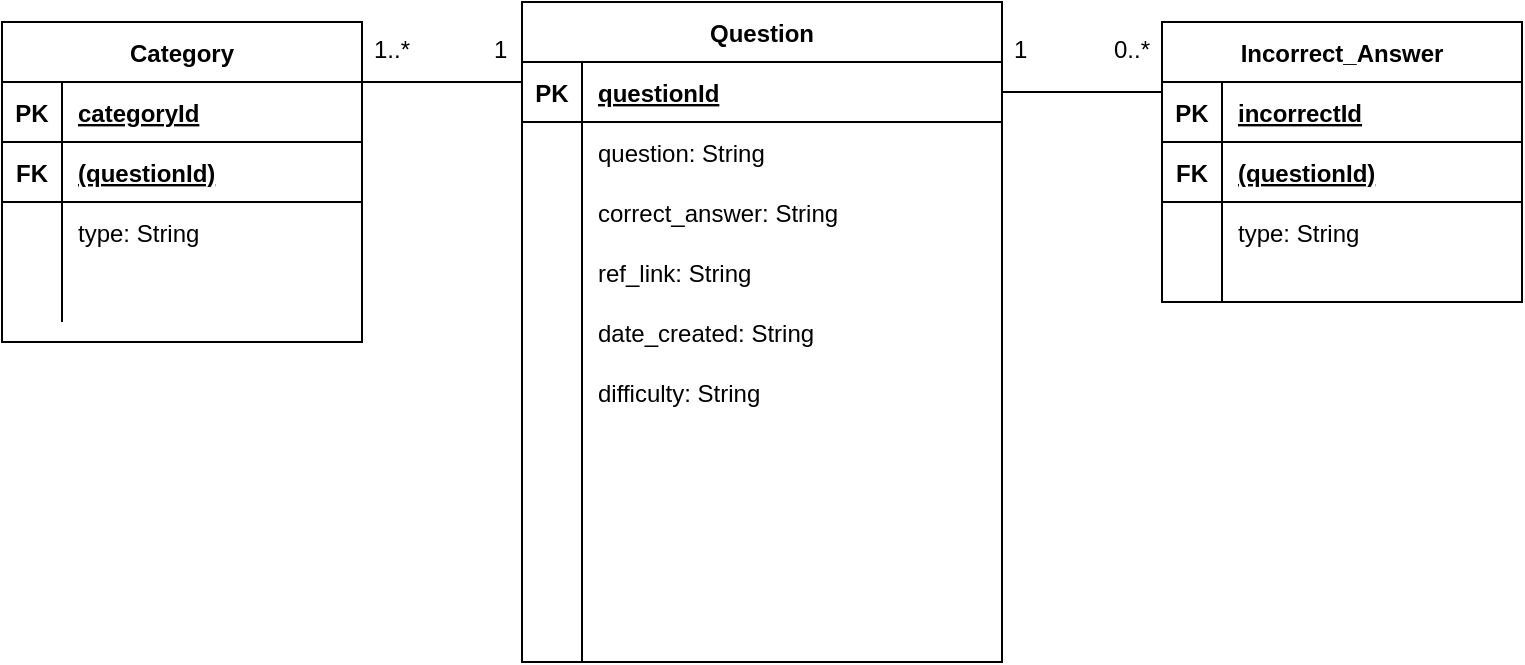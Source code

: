 <mxfile>
    <diagram id="NtKUZ6-dRo7CbF5ep3gk" name="Page-1">
        <mxGraphModel dx="694" dy="315" grid="1" gridSize="10" guides="1" tooltips="1" connect="1" arrows="1" fold="1" page="1" pageScale="1" pageWidth="850" pageHeight="1100" math="0" shadow="0">
            <root>
                <mxCell id="0"/>
                <mxCell id="1" parent="0"/>
                <mxCell id="zMlRx4CYr_e2pJP0gqX0-1" value="Question" style="shape=table;startSize=30;container=1;collapsible=1;childLayout=tableLayout;fixedRows=1;rowLines=0;fontStyle=1;align=center;resizeLast=1;" parent="1" vertex="1">
                    <mxGeometry x="320" y="80" width="240" height="330" as="geometry"/>
                </mxCell>
                <mxCell id="zMlRx4CYr_e2pJP0gqX0-2" value="" style="shape=tableRow;horizontal=0;startSize=0;swimlaneHead=0;swimlaneBody=0;fillColor=none;collapsible=0;dropTarget=0;points=[[0,0.5],[1,0.5]];portConstraint=eastwest;top=0;left=0;right=0;bottom=1;" parent="zMlRx4CYr_e2pJP0gqX0-1" vertex="1">
                    <mxGeometry y="30" width="240" height="30" as="geometry"/>
                </mxCell>
                <mxCell id="zMlRx4CYr_e2pJP0gqX0-3" value="PK" style="shape=partialRectangle;connectable=0;fillColor=none;top=0;left=0;bottom=0;right=0;fontStyle=1;overflow=hidden;" parent="zMlRx4CYr_e2pJP0gqX0-2" vertex="1">
                    <mxGeometry width="30" height="30" as="geometry">
                        <mxRectangle width="30" height="30" as="alternateBounds"/>
                    </mxGeometry>
                </mxCell>
                <mxCell id="zMlRx4CYr_e2pJP0gqX0-4" value="questionId" style="shape=partialRectangle;connectable=0;fillColor=none;top=0;left=0;bottom=0;right=0;align=left;spacingLeft=6;fontStyle=5;overflow=hidden;" parent="zMlRx4CYr_e2pJP0gqX0-2" vertex="1">
                    <mxGeometry x="30" width="210" height="30" as="geometry">
                        <mxRectangle width="210" height="30" as="alternateBounds"/>
                    </mxGeometry>
                </mxCell>
                <mxCell id="zMlRx4CYr_e2pJP0gqX0-5" value="" style="shape=tableRow;horizontal=0;startSize=0;swimlaneHead=0;swimlaneBody=0;fillColor=none;collapsible=0;dropTarget=0;points=[[0,0.5],[1,0.5]];portConstraint=eastwest;top=0;left=0;right=0;bottom=0;" parent="zMlRx4CYr_e2pJP0gqX0-1" vertex="1">
                    <mxGeometry y="60" width="240" height="30" as="geometry"/>
                </mxCell>
                <mxCell id="zMlRx4CYr_e2pJP0gqX0-6" value="" style="shape=partialRectangle;connectable=0;fillColor=none;top=0;left=0;bottom=0;right=0;editable=1;overflow=hidden;" parent="zMlRx4CYr_e2pJP0gqX0-5" vertex="1">
                    <mxGeometry width="30" height="30" as="geometry">
                        <mxRectangle width="30" height="30" as="alternateBounds"/>
                    </mxGeometry>
                </mxCell>
                <mxCell id="zMlRx4CYr_e2pJP0gqX0-7" value="question: String" style="shape=partialRectangle;connectable=0;fillColor=none;top=0;left=0;bottom=0;right=0;align=left;spacingLeft=6;overflow=hidden;" parent="zMlRx4CYr_e2pJP0gqX0-5" vertex="1">
                    <mxGeometry x="30" width="210" height="30" as="geometry">
                        <mxRectangle width="210" height="30" as="alternateBounds"/>
                    </mxGeometry>
                </mxCell>
                <mxCell id="zMlRx4CYr_e2pJP0gqX0-8" value="" style="shape=tableRow;horizontal=0;startSize=0;swimlaneHead=0;swimlaneBody=0;fillColor=none;collapsible=0;dropTarget=0;points=[[0,0.5],[1,0.5]];portConstraint=eastwest;top=0;left=0;right=0;bottom=0;" parent="zMlRx4CYr_e2pJP0gqX0-1" vertex="1">
                    <mxGeometry y="90" width="240" height="30" as="geometry"/>
                </mxCell>
                <mxCell id="zMlRx4CYr_e2pJP0gqX0-9" value="" style="shape=partialRectangle;connectable=0;fillColor=none;top=0;left=0;bottom=0;right=0;editable=1;overflow=hidden;" parent="zMlRx4CYr_e2pJP0gqX0-8" vertex="1">
                    <mxGeometry width="30" height="30" as="geometry">
                        <mxRectangle width="30" height="30" as="alternateBounds"/>
                    </mxGeometry>
                </mxCell>
                <mxCell id="zMlRx4CYr_e2pJP0gqX0-10" value="correct_answer: String" style="shape=partialRectangle;connectable=0;fillColor=none;top=0;left=0;bottom=0;right=0;align=left;spacingLeft=6;overflow=hidden;" parent="zMlRx4CYr_e2pJP0gqX0-8" vertex="1">
                    <mxGeometry x="30" width="210" height="30" as="geometry">
                        <mxRectangle width="210" height="30" as="alternateBounds"/>
                    </mxGeometry>
                </mxCell>
                <mxCell id="zMlRx4CYr_e2pJP0gqX0-11" value="" style="shape=tableRow;horizontal=0;startSize=0;swimlaneHead=0;swimlaneBody=0;fillColor=none;collapsible=0;dropTarget=0;points=[[0,0.5],[1,0.5]];portConstraint=eastwest;top=0;left=0;right=0;bottom=0;" parent="zMlRx4CYr_e2pJP0gqX0-1" vertex="1">
                    <mxGeometry y="120" width="240" height="30" as="geometry"/>
                </mxCell>
                <mxCell id="zMlRx4CYr_e2pJP0gqX0-12" value="" style="shape=partialRectangle;connectable=0;fillColor=none;top=0;left=0;bottom=0;right=0;editable=1;overflow=hidden;" parent="zMlRx4CYr_e2pJP0gqX0-11" vertex="1">
                    <mxGeometry width="30" height="30" as="geometry">
                        <mxRectangle width="30" height="30" as="alternateBounds"/>
                    </mxGeometry>
                </mxCell>
                <mxCell id="zMlRx4CYr_e2pJP0gqX0-13" value="ref_link: String" style="shape=partialRectangle;connectable=0;fillColor=none;top=0;left=0;bottom=0;right=0;align=left;spacingLeft=6;overflow=hidden;" parent="zMlRx4CYr_e2pJP0gqX0-11" vertex="1">
                    <mxGeometry x="30" width="210" height="30" as="geometry">
                        <mxRectangle width="210" height="30" as="alternateBounds"/>
                    </mxGeometry>
                </mxCell>
                <mxCell id="zMlRx4CYr_e2pJP0gqX0-62" value="" style="shape=tableRow;horizontal=0;startSize=0;swimlaneHead=0;swimlaneBody=0;fillColor=none;collapsible=0;dropTarget=0;points=[[0,0.5],[1,0.5]];portConstraint=eastwest;top=0;left=0;right=0;bottom=0;" parent="zMlRx4CYr_e2pJP0gqX0-1" vertex="1">
                    <mxGeometry y="150" width="240" height="30" as="geometry"/>
                </mxCell>
                <mxCell id="zMlRx4CYr_e2pJP0gqX0-63" value="" style="shape=partialRectangle;connectable=0;fillColor=none;top=0;left=0;bottom=0;right=0;editable=1;overflow=hidden;" parent="zMlRx4CYr_e2pJP0gqX0-62" vertex="1">
                    <mxGeometry width="30" height="30" as="geometry">
                        <mxRectangle width="30" height="30" as="alternateBounds"/>
                    </mxGeometry>
                </mxCell>
                <mxCell id="zMlRx4CYr_e2pJP0gqX0-64" value="date_created: String" style="shape=partialRectangle;connectable=0;fillColor=none;top=0;left=0;bottom=0;right=0;align=left;spacingLeft=6;overflow=hidden;" parent="zMlRx4CYr_e2pJP0gqX0-62" vertex="1">
                    <mxGeometry x="30" width="210" height="30" as="geometry">
                        <mxRectangle width="210" height="30" as="alternateBounds"/>
                    </mxGeometry>
                </mxCell>
                <mxCell id="zMlRx4CYr_e2pJP0gqX0-65" value="" style="shape=tableRow;horizontal=0;startSize=0;swimlaneHead=0;swimlaneBody=0;fillColor=none;collapsible=0;dropTarget=0;points=[[0,0.5],[1,0.5]];portConstraint=eastwest;top=0;left=0;right=0;bottom=0;" parent="zMlRx4CYr_e2pJP0gqX0-1" vertex="1">
                    <mxGeometry y="180" width="240" height="30" as="geometry"/>
                </mxCell>
                <mxCell id="zMlRx4CYr_e2pJP0gqX0-66" value="" style="shape=partialRectangle;connectable=0;fillColor=none;top=0;left=0;bottom=0;right=0;editable=1;overflow=hidden;" parent="zMlRx4CYr_e2pJP0gqX0-65" vertex="1">
                    <mxGeometry width="30" height="30" as="geometry">
                        <mxRectangle width="30" height="30" as="alternateBounds"/>
                    </mxGeometry>
                </mxCell>
                <mxCell id="zMlRx4CYr_e2pJP0gqX0-67" value="difficulty: String" style="shape=partialRectangle;connectable=0;fillColor=none;top=0;left=0;bottom=0;right=0;align=left;spacingLeft=6;overflow=hidden;" parent="zMlRx4CYr_e2pJP0gqX0-65" vertex="1">
                    <mxGeometry x="30" width="210" height="30" as="geometry">
                        <mxRectangle width="210" height="30" as="alternateBounds"/>
                    </mxGeometry>
                </mxCell>
                <mxCell id="zMlRx4CYr_e2pJP0gqX0-56" value="" style="shape=tableRow;horizontal=0;startSize=0;swimlaneHead=0;swimlaneBody=0;fillColor=none;collapsible=0;dropTarget=0;points=[[0,0.5],[1,0.5]];portConstraint=eastwest;top=0;left=0;right=0;bottom=0;" parent="zMlRx4CYr_e2pJP0gqX0-1" vertex="1">
                    <mxGeometry y="210" width="240" height="30" as="geometry"/>
                </mxCell>
                <mxCell id="zMlRx4CYr_e2pJP0gqX0-57" value="" style="shape=partialRectangle;connectable=0;fillColor=none;top=0;left=0;bottom=0;right=0;editable=1;overflow=hidden;" parent="zMlRx4CYr_e2pJP0gqX0-56" vertex="1">
                    <mxGeometry width="30" height="30" as="geometry">
                        <mxRectangle width="30" height="30" as="alternateBounds"/>
                    </mxGeometry>
                </mxCell>
                <mxCell id="zMlRx4CYr_e2pJP0gqX0-58" value="" style="shape=partialRectangle;connectable=0;fillColor=none;top=0;left=0;bottom=0;right=0;align=left;spacingLeft=6;overflow=hidden;" parent="zMlRx4CYr_e2pJP0gqX0-56" vertex="1">
                    <mxGeometry x="30" width="210" height="30" as="geometry">
                        <mxRectangle width="210" height="30" as="alternateBounds"/>
                    </mxGeometry>
                </mxCell>
                <mxCell id="zMlRx4CYr_e2pJP0gqX0-59" value="" style="shape=tableRow;horizontal=0;startSize=0;swimlaneHead=0;swimlaneBody=0;fillColor=none;collapsible=0;dropTarget=0;points=[[0,0.5],[1,0.5]];portConstraint=eastwest;top=0;left=0;right=0;bottom=0;" parent="zMlRx4CYr_e2pJP0gqX0-1" vertex="1">
                    <mxGeometry y="240" width="240" height="30" as="geometry"/>
                </mxCell>
                <mxCell id="zMlRx4CYr_e2pJP0gqX0-60" value="" style="shape=partialRectangle;connectable=0;fillColor=none;top=0;left=0;bottom=0;right=0;editable=1;overflow=hidden;" parent="zMlRx4CYr_e2pJP0gqX0-59" vertex="1">
                    <mxGeometry width="30" height="30" as="geometry">
                        <mxRectangle width="30" height="30" as="alternateBounds"/>
                    </mxGeometry>
                </mxCell>
                <mxCell id="zMlRx4CYr_e2pJP0gqX0-61" value="" style="shape=partialRectangle;connectable=0;fillColor=none;top=0;left=0;bottom=0;right=0;align=left;spacingLeft=6;overflow=hidden;" parent="zMlRx4CYr_e2pJP0gqX0-59" vertex="1">
                    <mxGeometry x="30" width="210" height="30" as="geometry">
                        <mxRectangle width="210" height="30" as="alternateBounds"/>
                    </mxGeometry>
                </mxCell>
                <mxCell id="zMlRx4CYr_e2pJP0gqX0-68" value="" style="shape=tableRow;horizontal=0;startSize=0;swimlaneHead=0;swimlaneBody=0;fillColor=none;collapsible=0;dropTarget=0;points=[[0,0.5],[1,0.5]];portConstraint=eastwest;top=0;left=0;right=0;bottom=0;" parent="zMlRx4CYr_e2pJP0gqX0-1" vertex="1">
                    <mxGeometry y="270" width="240" height="30" as="geometry"/>
                </mxCell>
                <mxCell id="zMlRx4CYr_e2pJP0gqX0-69" value="" style="shape=partialRectangle;connectable=0;fillColor=none;top=0;left=0;bottom=0;right=0;editable=1;overflow=hidden;" parent="zMlRx4CYr_e2pJP0gqX0-68" vertex="1">
                    <mxGeometry width="30" height="30" as="geometry">
                        <mxRectangle width="30" height="30" as="alternateBounds"/>
                    </mxGeometry>
                </mxCell>
                <mxCell id="zMlRx4CYr_e2pJP0gqX0-70" value="" style="shape=partialRectangle;connectable=0;fillColor=none;top=0;left=0;bottom=0;right=0;align=left;spacingLeft=6;overflow=hidden;" parent="zMlRx4CYr_e2pJP0gqX0-68" vertex="1">
                    <mxGeometry x="30" width="210" height="30" as="geometry">
                        <mxRectangle width="210" height="30" as="alternateBounds"/>
                    </mxGeometry>
                </mxCell>
                <mxCell id="zMlRx4CYr_e2pJP0gqX0-71" value="" style="shape=tableRow;horizontal=0;startSize=0;swimlaneHead=0;swimlaneBody=0;fillColor=none;collapsible=0;dropTarget=0;points=[[0,0.5],[1,0.5]];portConstraint=eastwest;top=0;left=0;right=0;bottom=0;" parent="zMlRx4CYr_e2pJP0gqX0-1" vertex="1">
                    <mxGeometry y="300" width="240" height="30" as="geometry"/>
                </mxCell>
                <mxCell id="zMlRx4CYr_e2pJP0gqX0-72" value="" style="shape=partialRectangle;connectable=0;fillColor=none;top=0;left=0;bottom=0;right=0;editable=1;overflow=hidden;" parent="zMlRx4CYr_e2pJP0gqX0-71" vertex="1">
                    <mxGeometry width="30" height="30" as="geometry">
                        <mxRectangle width="30" height="30" as="alternateBounds"/>
                    </mxGeometry>
                </mxCell>
                <mxCell id="zMlRx4CYr_e2pJP0gqX0-73" value="" style="shape=partialRectangle;connectable=0;fillColor=none;top=0;left=0;bottom=0;right=0;align=left;spacingLeft=6;overflow=hidden;" parent="zMlRx4CYr_e2pJP0gqX0-71" vertex="1">
                    <mxGeometry x="30" width="210" height="30" as="geometry">
                        <mxRectangle width="210" height="30" as="alternateBounds"/>
                    </mxGeometry>
                </mxCell>
                <mxCell id="zMlRx4CYr_e2pJP0gqX0-14" value="Category" style="shape=table;startSize=30;container=1;collapsible=1;childLayout=tableLayout;fixedRows=1;rowLines=0;fontStyle=1;align=center;resizeLast=1;swimlaneFillColor=default;" parent="1" vertex="1">
                    <mxGeometry x="60" y="90" width="180" height="160" as="geometry"/>
                </mxCell>
                <mxCell id="zMlRx4CYr_e2pJP0gqX0-15" value="" style="shape=tableRow;horizontal=0;startSize=0;swimlaneHead=0;swimlaneBody=0;fillColor=none;collapsible=0;dropTarget=0;points=[[0,0.5],[1,0.5]];portConstraint=eastwest;top=0;left=0;right=0;bottom=1;" parent="zMlRx4CYr_e2pJP0gqX0-14" vertex="1">
                    <mxGeometry y="30" width="180" height="30" as="geometry"/>
                </mxCell>
                <mxCell id="zMlRx4CYr_e2pJP0gqX0-16" value="PK" style="shape=partialRectangle;connectable=0;fillColor=none;top=0;left=0;bottom=0;right=0;fontStyle=1;overflow=hidden;" parent="zMlRx4CYr_e2pJP0gqX0-15" vertex="1">
                    <mxGeometry width="30" height="30" as="geometry">
                        <mxRectangle width="30" height="30" as="alternateBounds"/>
                    </mxGeometry>
                </mxCell>
                <mxCell id="zMlRx4CYr_e2pJP0gqX0-17" value="categoryId" style="shape=partialRectangle;connectable=0;fillColor=none;top=0;left=0;bottom=0;right=0;align=left;spacingLeft=6;fontStyle=5;overflow=hidden;" parent="zMlRx4CYr_e2pJP0gqX0-15" vertex="1">
                    <mxGeometry x="30" width="150" height="30" as="geometry">
                        <mxRectangle width="150" height="30" as="alternateBounds"/>
                    </mxGeometry>
                </mxCell>
                <mxCell id="zMlRx4CYr_e2pJP0gqX0-27" value="" style="shape=tableRow;horizontal=0;startSize=0;swimlaneHead=0;swimlaneBody=0;fillColor=none;collapsible=0;dropTarget=0;points=[[0,0.5],[1,0.5]];portConstraint=eastwest;top=0;left=0;right=0;bottom=1;" parent="zMlRx4CYr_e2pJP0gqX0-14" vertex="1">
                    <mxGeometry y="60" width="180" height="30" as="geometry"/>
                </mxCell>
                <mxCell id="zMlRx4CYr_e2pJP0gqX0-28" value="FK" style="shape=partialRectangle;connectable=0;fillColor=none;top=0;left=0;bottom=0;right=0;fontStyle=1;overflow=hidden;" parent="zMlRx4CYr_e2pJP0gqX0-27" vertex="1">
                    <mxGeometry width="30" height="30" as="geometry">
                        <mxRectangle width="30" height="30" as="alternateBounds"/>
                    </mxGeometry>
                </mxCell>
                <mxCell id="zMlRx4CYr_e2pJP0gqX0-29" value="(questionId)" style="shape=partialRectangle;connectable=0;fillColor=none;top=0;left=0;bottom=0;right=0;align=left;spacingLeft=6;fontStyle=5;overflow=hidden;" parent="zMlRx4CYr_e2pJP0gqX0-27" vertex="1">
                    <mxGeometry x="30" width="150" height="30" as="geometry">
                        <mxRectangle width="150" height="30" as="alternateBounds"/>
                    </mxGeometry>
                </mxCell>
                <mxCell id="zMlRx4CYr_e2pJP0gqX0-18" value="" style="shape=tableRow;horizontal=0;startSize=0;swimlaneHead=0;swimlaneBody=0;fillColor=none;collapsible=0;dropTarget=0;points=[[0,0.5],[1,0.5]];portConstraint=eastwest;top=0;left=0;right=0;bottom=0;" parent="zMlRx4CYr_e2pJP0gqX0-14" vertex="1">
                    <mxGeometry y="90" width="180" height="30" as="geometry"/>
                </mxCell>
                <mxCell id="zMlRx4CYr_e2pJP0gqX0-19" value="" style="shape=partialRectangle;connectable=0;fillColor=none;top=0;left=0;bottom=0;right=0;editable=1;overflow=hidden;" parent="zMlRx4CYr_e2pJP0gqX0-18" vertex="1">
                    <mxGeometry width="30" height="30" as="geometry">
                        <mxRectangle width="30" height="30" as="alternateBounds"/>
                    </mxGeometry>
                </mxCell>
                <mxCell id="zMlRx4CYr_e2pJP0gqX0-20" value="type: String" style="shape=partialRectangle;connectable=0;fillColor=none;top=0;left=0;bottom=0;right=0;align=left;spacingLeft=6;overflow=hidden;" parent="zMlRx4CYr_e2pJP0gqX0-18" vertex="1">
                    <mxGeometry x="30" width="150" height="30" as="geometry">
                        <mxRectangle width="150" height="30" as="alternateBounds"/>
                    </mxGeometry>
                </mxCell>
                <mxCell id="zMlRx4CYr_e2pJP0gqX0-21" value="" style="shape=tableRow;horizontal=0;startSize=0;swimlaneHead=0;swimlaneBody=0;fillColor=none;collapsible=0;dropTarget=0;points=[[0,0.5],[1,0.5]];portConstraint=eastwest;top=0;left=0;right=0;bottom=0;" parent="zMlRx4CYr_e2pJP0gqX0-14" vertex="1">
                    <mxGeometry y="120" width="180" height="30" as="geometry"/>
                </mxCell>
                <mxCell id="zMlRx4CYr_e2pJP0gqX0-22" value="" style="shape=partialRectangle;connectable=0;fillColor=none;top=0;left=0;bottom=0;right=0;editable=1;overflow=hidden;" parent="zMlRx4CYr_e2pJP0gqX0-21" vertex="1">
                    <mxGeometry width="30" height="30" as="geometry">
                        <mxRectangle width="30" height="30" as="alternateBounds"/>
                    </mxGeometry>
                </mxCell>
                <mxCell id="zMlRx4CYr_e2pJP0gqX0-23" value="" style="shape=partialRectangle;connectable=0;fillColor=none;top=0;left=0;bottom=0;right=0;align=left;spacingLeft=6;overflow=hidden;" parent="zMlRx4CYr_e2pJP0gqX0-21" vertex="1">
                    <mxGeometry x="30" width="150" height="30" as="geometry">
                        <mxRectangle width="150" height="30" as="alternateBounds"/>
                    </mxGeometry>
                </mxCell>
                <mxCell id="zMlRx4CYr_e2pJP0gqX0-74" value="Incorrect_Answer" style="shape=table;startSize=30;container=1;collapsible=1;childLayout=tableLayout;fixedRows=1;rowLines=0;fontStyle=1;align=center;resizeLast=1;" parent="1" vertex="1">
                    <mxGeometry x="640" y="90" width="180" height="140" as="geometry"/>
                </mxCell>
                <mxCell id="zMlRx4CYr_e2pJP0gqX0-75" value="" style="shape=tableRow;horizontal=0;startSize=0;swimlaneHead=0;swimlaneBody=0;fillColor=none;collapsible=0;dropTarget=0;points=[[0,0.5],[1,0.5]];portConstraint=eastwest;top=0;left=0;right=0;bottom=1;" parent="zMlRx4CYr_e2pJP0gqX0-74" vertex="1">
                    <mxGeometry y="30" width="180" height="30" as="geometry"/>
                </mxCell>
                <mxCell id="zMlRx4CYr_e2pJP0gqX0-76" value="PK" style="shape=partialRectangle;connectable=0;fillColor=none;top=0;left=0;bottom=0;right=0;fontStyle=1;overflow=hidden;" parent="zMlRx4CYr_e2pJP0gqX0-75" vertex="1">
                    <mxGeometry width="30" height="30" as="geometry">
                        <mxRectangle width="30" height="30" as="alternateBounds"/>
                    </mxGeometry>
                </mxCell>
                <mxCell id="zMlRx4CYr_e2pJP0gqX0-77" value="incorrectId" style="shape=partialRectangle;connectable=0;fillColor=none;top=0;left=0;bottom=0;right=0;align=left;spacingLeft=6;fontStyle=5;overflow=hidden;" parent="zMlRx4CYr_e2pJP0gqX0-75" vertex="1">
                    <mxGeometry x="30" width="150" height="30" as="geometry">
                        <mxRectangle width="150" height="30" as="alternateBounds"/>
                    </mxGeometry>
                </mxCell>
                <mxCell id="zMlRx4CYr_e2pJP0gqX0-78" value="" style="shape=tableRow;horizontal=0;startSize=0;swimlaneHead=0;swimlaneBody=0;fillColor=none;collapsible=0;dropTarget=0;points=[[0,0.5],[1,0.5]];portConstraint=eastwest;top=0;left=0;right=0;bottom=1;" parent="zMlRx4CYr_e2pJP0gqX0-74" vertex="1">
                    <mxGeometry y="60" width="180" height="30" as="geometry"/>
                </mxCell>
                <mxCell id="zMlRx4CYr_e2pJP0gqX0-79" value="FK" style="shape=partialRectangle;connectable=0;fillColor=none;top=0;left=0;bottom=0;right=0;fontStyle=1;overflow=hidden;" parent="zMlRx4CYr_e2pJP0gqX0-78" vertex="1">
                    <mxGeometry width="30" height="30" as="geometry">
                        <mxRectangle width="30" height="30" as="alternateBounds"/>
                    </mxGeometry>
                </mxCell>
                <mxCell id="zMlRx4CYr_e2pJP0gqX0-80" value="(questionId)" style="shape=partialRectangle;connectable=0;fillColor=none;top=0;left=0;bottom=0;right=0;align=left;spacingLeft=6;fontStyle=5;overflow=hidden;" parent="zMlRx4CYr_e2pJP0gqX0-78" vertex="1">
                    <mxGeometry x="30" width="150" height="30" as="geometry">
                        <mxRectangle width="150" height="30" as="alternateBounds"/>
                    </mxGeometry>
                </mxCell>
                <mxCell id="zMlRx4CYr_e2pJP0gqX0-81" value="" style="shape=tableRow;horizontal=0;startSize=0;swimlaneHead=0;swimlaneBody=0;fillColor=none;collapsible=0;dropTarget=0;points=[[0,0.5],[1,0.5]];portConstraint=eastwest;top=0;left=0;right=0;bottom=0;" parent="zMlRx4CYr_e2pJP0gqX0-74" vertex="1">
                    <mxGeometry y="90" width="180" height="30" as="geometry"/>
                </mxCell>
                <mxCell id="zMlRx4CYr_e2pJP0gqX0-82" value="" style="shape=partialRectangle;connectable=0;fillColor=none;top=0;left=0;bottom=0;right=0;editable=1;overflow=hidden;" parent="zMlRx4CYr_e2pJP0gqX0-81" vertex="1">
                    <mxGeometry width="30" height="30" as="geometry">
                        <mxRectangle width="30" height="30" as="alternateBounds"/>
                    </mxGeometry>
                </mxCell>
                <mxCell id="zMlRx4CYr_e2pJP0gqX0-83" value="type: String" style="shape=partialRectangle;connectable=0;fillColor=none;top=0;left=0;bottom=0;right=0;align=left;spacingLeft=6;overflow=hidden;" parent="zMlRx4CYr_e2pJP0gqX0-81" vertex="1">
                    <mxGeometry x="30" width="150" height="30" as="geometry">
                        <mxRectangle width="150" height="30" as="alternateBounds"/>
                    </mxGeometry>
                </mxCell>
                <mxCell id="zMlRx4CYr_e2pJP0gqX0-84" value="" style="shape=tableRow;horizontal=0;startSize=0;swimlaneHead=0;swimlaneBody=0;fillColor=none;collapsible=0;dropTarget=0;points=[[0,0.5],[1,0.5]];portConstraint=eastwest;top=0;left=0;right=0;bottom=0;" parent="zMlRx4CYr_e2pJP0gqX0-74" vertex="1">
                    <mxGeometry y="120" width="180" height="20" as="geometry"/>
                </mxCell>
                <mxCell id="zMlRx4CYr_e2pJP0gqX0-85" value="" style="shape=partialRectangle;connectable=0;fillColor=none;top=0;left=0;bottom=0;right=0;editable=1;overflow=hidden;" parent="zMlRx4CYr_e2pJP0gqX0-84" vertex="1">
                    <mxGeometry width="30" height="20" as="geometry">
                        <mxRectangle width="30" height="20" as="alternateBounds"/>
                    </mxGeometry>
                </mxCell>
                <mxCell id="zMlRx4CYr_e2pJP0gqX0-86" value="" style="shape=partialRectangle;connectable=0;fillColor=none;top=0;left=0;bottom=0;right=0;align=left;spacingLeft=6;overflow=hidden;" parent="zMlRx4CYr_e2pJP0gqX0-84" vertex="1">
                    <mxGeometry x="30" width="150" height="20" as="geometry">
                        <mxRectangle width="150" height="20" as="alternateBounds"/>
                    </mxGeometry>
                </mxCell>
                <mxCell id="zMlRx4CYr_e2pJP0gqX0-88" value="" style="endArrow=none;html=1;rounded=0;exitX=1;exitY=0.5;exitDx=0;exitDy=0;entryX=0;entryY=0.25;entryDx=0;entryDy=0;" parent="1" source="zMlRx4CYr_e2pJP0gqX0-2" target="zMlRx4CYr_e2pJP0gqX0-74" edge="1">
                    <mxGeometry relative="1" as="geometry">
                        <mxPoint x="340" y="240" as="sourcePoint"/>
                        <mxPoint x="370" y="100" as="targetPoint"/>
                        <Array as="points"/>
                    </mxGeometry>
                </mxCell>
                <mxCell id="zMlRx4CYr_e2pJP0gqX0-94" value="1" style="text;strokeColor=none;fillColor=none;spacingLeft=4;spacingRight=4;overflow=hidden;rotatable=0;points=[[0,0.5],[1,0.5]];portConstraint=eastwest;fontSize=12;" parent="1" vertex="1">
                    <mxGeometry x="300" y="90" width="40" height="30" as="geometry"/>
                </mxCell>
                <mxCell id="zMlRx4CYr_e2pJP0gqX0-95" value="1..*" style="text;strokeColor=none;fillColor=none;spacingLeft=4;spacingRight=4;overflow=hidden;rotatable=0;points=[[0,0.5],[1,0.5]];portConstraint=eastwest;fontSize=12;" parent="1" vertex="1">
                    <mxGeometry x="240" y="90" width="40" height="30" as="geometry"/>
                </mxCell>
                <mxCell id="zMlRx4CYr_e2pJP0gqX0-96" value="1" style="text;strokeColor=none;fillColor=none;spacingLeft=4;spacingRight=4;overflow=hidden;rotatable=0;points=[[0,0.5],[1,0.5]];portConstraint=eastwest;fontSize=12;" parent="1" vertex="1">
                    <mxGeometry x="560" y="90" width="40" height="30" as="geometry"/>
                </mxCell>
                <mxCell id="zMlRx4CYr_e2pJP0gqX0-97" value="0..*" style="text;strokeColor=none;fillColor=none;spacingLeft=4;spacingRight=4;overflow=hidden;rotatable=0;points=[[0,0.5],[1,0.5]];portConstraint=eastwest;fontSize=12;" parent="1" vertex="1">
                    <mxGeometry x="610" y="90" width="40" height="30" as="geometry"/>
                </mxCell>
                <mxCell id="8" value="" style="endArrow=none;html=1;rounded=0;exitX=1;exitY=0.5;exitDx=0;exitDy=0;entryX=0;entryY=0.25;entryDx=0;entryDy=0;" edge="1" parent="1">
                    <mxGeometry relative="1" as="geometry">
                        <mxPoint x="240" y="120" as="sourcePoint"/>
                        <mxPoint x="320" y="120" as="targetPoint"/>
                        <Array as="points"/>
                    </mxGeometry>
                </mxCell>
            </root>
        </mxGraphModel>
    </diagram>
</mxfile>